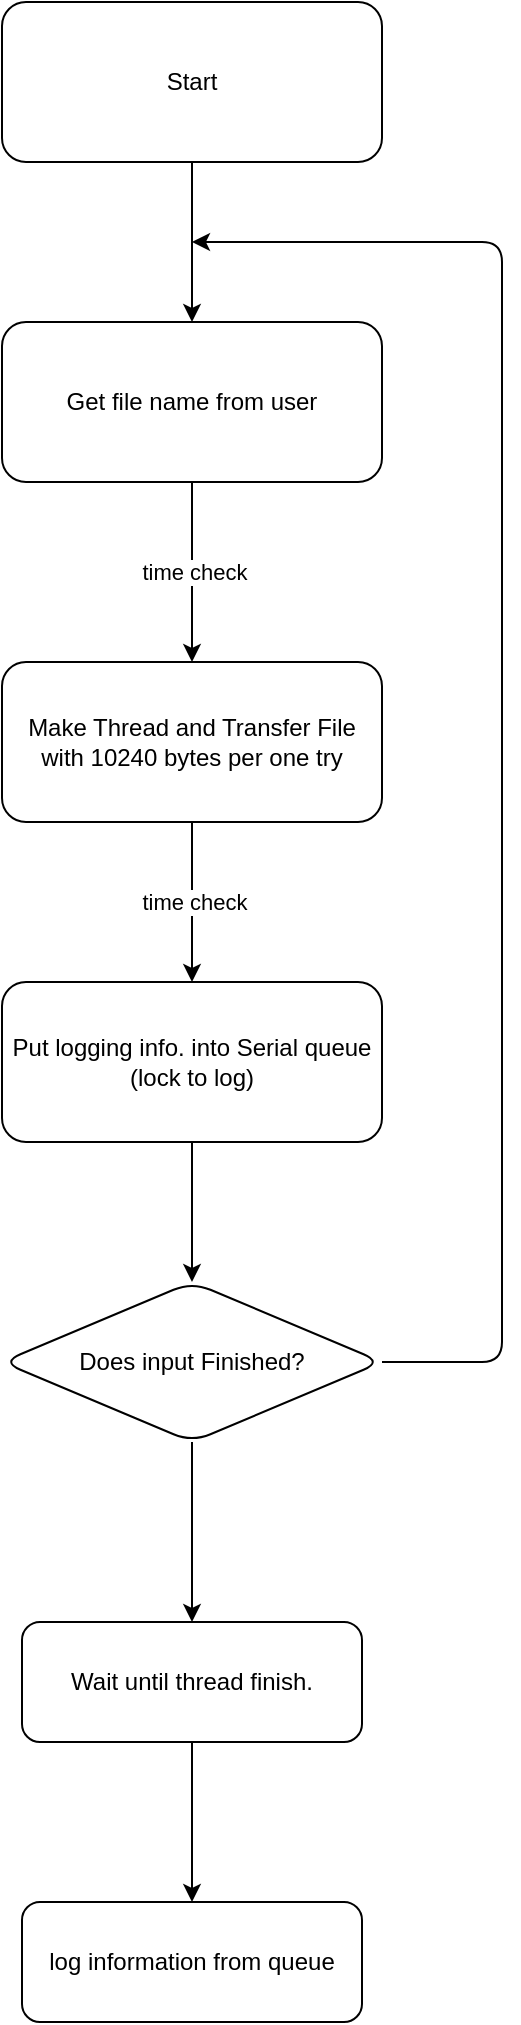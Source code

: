<mxfile version="14.4.9" type="device"><diagram id="FHW8k-ZKk-MwHEMAkuZE" name="Page-1"><mxGraphModel dx="1422" dy="737" grid="1" gridSize="10" guides="1" tooltips="1" connect="1" arrows="1" fold="1" page="1" pageScale="1" pageWidth="827" pageHeight="1169" math="0" shadow="0"><root><mxCell id="0"/><mxCell id="1" parent="0"/><mxCell id="J2ctMLvdJbmBWL2RgWlB-4" value="time check" style="edgeStyle=orthogonalEdgeStyle;rounded=0;orthogonalLoop=1;jettySize=auto;html=1;" edge="1" parent="1" source="J2ctMLvdJbmBWL2RgWlB-2"><mxGeometry relative="1" as="geometry"><mxPoint x="285" y="410" as="targetPoint"/></mxGeometry></mxCell><mxCell id="J2ctMLvdJbmBWL2RgWlB-2" value="Get file name from user" style="rounded=1;whiteSpace=wrap;html=1;" vertex="1" parent="1"><mxGeometry x="190" y="240" width="190" height="80" as="geometry"/></mxCell><mxCell id="J2ctMLvdJbmBWL2RgWlB-27" value="" style="edgeStyle=orthogonalEdgeStyle;rounded=0;orthogonalLoop=1;jettySize=auto;html=1;" edge="1" parent="1" source="J2ctMLvdJbmBWL2RgWlB-3" target="J2ctMLvdJbmBWL2RgWlB-26"><mxGeometry relative="1" as="geometry"/></mxCell><mxCell id="J2ctMLvdJbmBWL2RgWlB-3" value="&lt;span&gt;Does input Finished?&lt;/span&gt;" style="rhombus;whiteSpace=wrap;html=1;rounded=1;" vertex="1" parent="1"><mxGeometry x="190" y="720" width="190" height="80" as="geometry"/></mxCell><mxCell id="J2ctMLvdJbmBWL2RgWlB-5" value="Start" style="rounded=1;whiteSpace=wrap;html=1;" vertex="1" parent="1"><mxGeometry x="190" y="80" width="190" height="80" as="geometry"/></mxCell><mxCell id="J2ctMLvdJbmBWL2RgWlB-9" value="" style="edgeStyle=orthogonalEdgeStyle;rounded=0;orthogonalLoop=1;jettySize=auto;html=1;exitX=0.5;exitY=1;exitDx=0;exitDy=0;" edge="1" parent="1" source="J2ctMLvdJbmBWL2RgWlB-5"><mxGeometry relative="1" as="geometry"><mxPoint x="290" y="323" as="sourcePoint"/><mxPoint x="285" y="240" as="targetPoint"/></mxGeometry></mxCell><mxCell id="J2ctMLvdJbmBWL2RgWlB-15" value="" style="endArrow=classic;html=1;exitX=1;exitY=0.5;exitDx=0;exitDy=0;" edge="1" parent="1" source="J2ctMLvdJbmBWL2RgWlB-3"><mxGeometry width="50" height="50" relative="1" as="geometry"><mxPoint x="390" y="400" as="sourcePoint"/><mxPoint x="285" y="200" as="targetPoint"/><Array as="points"><mxPoint x="440" y="760"/><mxPoint x="440" y="200"/></Array></mxGeometry></mxCell><mxCell id="J2ctMLvdJbmBWL2RgWlB-16" value="Make Thread and Transfer File&lt;br&gt;with 10240 bytes per one try" style="rounded=1;whiteSpace=wrap;html=1;" vertex="1" parent="1"><mxGeometry x="190" y="410" width="190" height="80" as="geometry"/></mxCell><mxCell id="J2ctMLvdJbmBWL2RgWlB-18" value="time check" style="edgeStyle=orthogonalEdgeStyle;rounded=0;orthogonalLoop=1;jettySize=auto;html=1;exitX=0.5;exitY=1;exitDx=0;exitDy=0;" edge="1" parent="1" source="J2ctMLvdJbmBWL2RgWlB-16"><mxGeometry relative="1" as="geometry"><mxPoint x="295" y="330" as="sourcePoint"/><mxPoint x="285" y="570" as="targetPoint"/></mxGeometry></mxCell><mxCell id="J2ctMLvdJbmBWL2RgWlB-19" value="&lt;span&gt;Put logging info. into Serial queue&lt;/span&gt;&lt;br&gt;&lt;span&gt;(lock to log)&lt;/span&gt;" style="rounded=1;whiteSpace=wrap;html=1;" vertex="1" parent="1"><mxGeometry x="190" y="570" width="190" height="80" as="geometry"/></mxCell><mxCell id="J2ctMLvdJbmBWL2RgWlB-22" value="" style="edgeStyle=orthogonalEdgeStyle;rounded=0;orthogonalLoop=1;jettySize=auto;html=1;exitX=0.5;exitY=1;exitDx=0;exitDy=0;" edge="1" parent="1" source="J2ctMLvdJbmBWL2RgWlB-19"><mxGeometry relative="1" as="geometry"><mxPoint x="295" y="500" as="sourcePoint"/><mxPoint x="285" y="720" as="targetPoint"/></mxGeometry></mxCell><mxCell id="J2ctMLvdJbmBWL2RgWlB-29" value="" style="edgeStyle=orthogonalEdgeStyle;rounded=0;orthogonalLoop=1;jettySize=auto;html=1;" edge="1" parent="1" source="J2ctMLvdJbmBWL2RgWlB-26" target="J2ctMLvdJbmBWL2RgWlB-28"><mxGeometry relative="1" as="geometry"/></mxCell><mxCell id="J2ctMLvdJbmBWL2RgWlB-26" value="Wait until thread finish." style="whiteSpace=wrap;html=1;rounded=1;" vertex="1" parent="1"><mxGeometry x="200" y="890" width="170" height="60" as="geometry"/></mxCell><mxCell id="J2ctMLvdJbmBWL2RgWlB-28" value="log information from queue" style="whiteSpace=wrap;html=1;rounded=1;" vertex="1" parent="1"><mxGeometry x="200" y="1030" width="170" height="60" as="geometry"/></mxCell></root></mxGraphModel></diagram></mxfile>